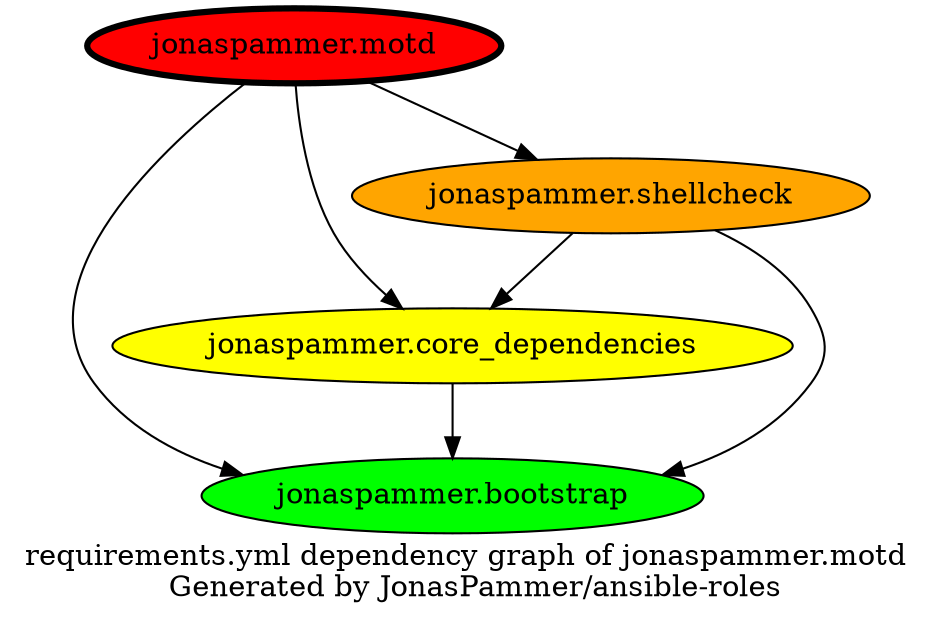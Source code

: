 digraph hierarchy {
  label = "requirements.yml dependency graph of jonaspammer.motd \n Generated by JonasPammer/ansible-roles" ;
  overlap=false

  {
    "jonaspammer.motd" [fillcolor=red style=filled penwidth=3]
    "jonaspammer.bootstrap" [fillcolor=green style=filled ]
    "jonaspammer.core_dependencies" [fillcolor=yellow style=filled ]
    "jonaspammer.shellcheck" [fillcolor=orange style=filled ]
  }


  "jonaspammer.motd" -> {"jonaspammer.bootstrap" "jonaspammer.core_dependencies" "jonaspammer.shellcheck"}
  "jonaspammer.core_dependencies" -> {"jonaspammer.bootstrap"}
  "jonaspammer.shellcheck" -> {"jonaspammer.bootstrap" "jonaspammer.core_dependencies"}
}